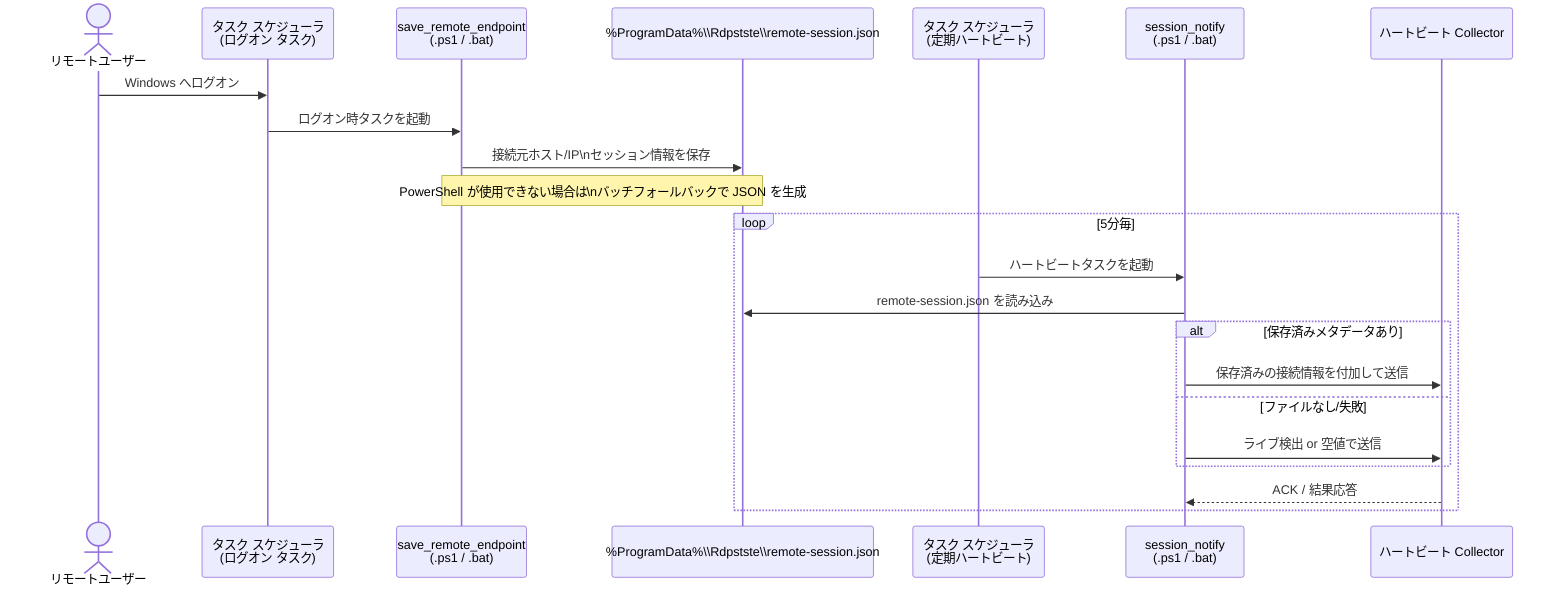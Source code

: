 sequenceDiagram
    actor User as リモートユーザー
    participant TSLogon as タスク スケジューラ<br/>(ログオン タスク)
    participant SaveScript as save_remote_endpoint<br/>(.ps1 / .bat)
    participant Metadata as %ProgramData%\\Rdpstste\\remote-session.json
    participant TSHeartbeat as タスク スケジューラ<br/>(定期ハートビート)
    participant Heartbeat as session_notify<br/>(.ps1 / .bat)
    participant Collector as ハートビート Collector

    User->>TSLogon: Windows へログオン
    TSLogon->>SaveScript: ログオン時タスクを起動
    SaveScript->>Metadata: 接続元ホスト/IP\nセッション情報を保存
    Note over SaveScript,Metadata: PowerShell が使用できない場合は\nバッチフォールバックで JSON を生成

    loop 5分毎
        TSHeartbeat->>Heartbeat: ハートビートタスクを起動
        Heartbeat->>Metadata: remote-session.json を読み込み
        alt 保存済みメタデータあり
            Heartbeat->>Collector: 保存済みの接続情報を付加して送信
        else ファイルなし/失敗
            Heartbeat->>Collector: ライブ検出 or 空値で送信
        end
        Collector-->>Heartbeat: ACK / 結果応答
    end